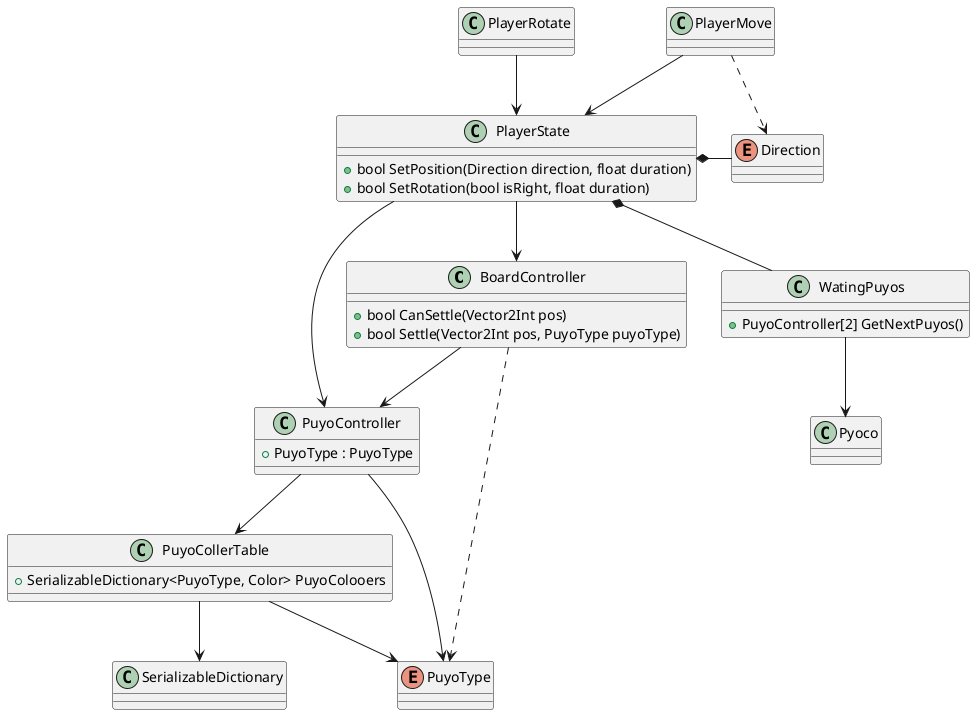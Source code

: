 @startuml hoge
class BoardController{
    +bool CanSettle(Vector2Int pos) 
    +bool Settle(Vector2Int pos, PuyoType puyoType)
}
class PuyoController{
    +PuyoType : PuyoType
}
class PuyoCollerTable{
    +SerializableDictionary<PuyoType, Color> PuyoColooers
}
class SerializableDictionary
enum PuyoType

class PlayerRotate
class PlayerMove
class PlayerState{
    +bool SetPosition(Direction direction, float duration)
    +bool SetRotation(bool isRight, float duration)
}
enum Direction
class WatingPuyos{
    +PuyoController[2] GetNextPuyos()
}

BoardController --> PuyoController
BoardController ..> PuyoType
PuyoController --> PuyoCollerTable
PuyoController --> PuyoType
PuyoCollerTable --> SerializableDictionary
PuyoCollerTable --> PuyoType

PlayerRotate --> PlayerState
PlayerMove --> PlayerState
PlayerMove ..> Direction
PlayerState --> PuyoController
PlayerState --> BoardController
PlayerState *- Direction
PlayerState *-- WatingPuyos
WatingPuyos --> Pyoco


@enduml
